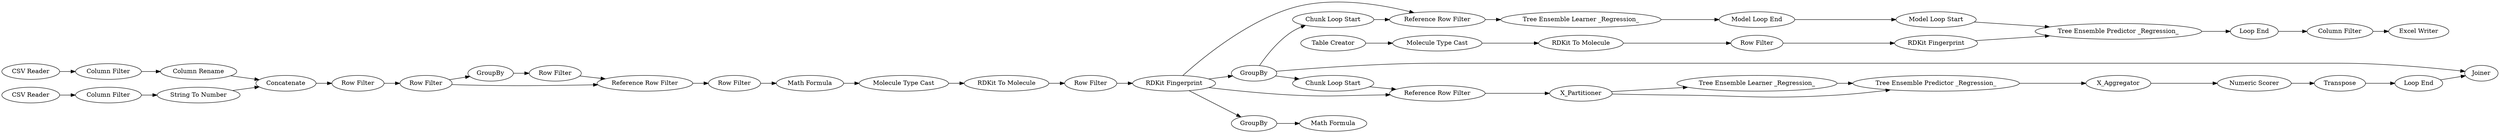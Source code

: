 digraph {
	"-556359093876971070_30" [label="Chunk Loop Start"]
	"-556359093876971070_25" [label="Tree Ensemble Predictor _Regression_"]
	"-556359093876971070_47" [label="Math Formula"]
	"-556359093876971070_36" [label="Model Loop Start"]
	"-556359093876971070_42" [label="Row Filter"]
	"-556359093876971070_43" [label="Molecule Type Cast"]
	"-556359093876971070_27" [label="Numeric Scorer"]
	"-556359093876971070_17" [label="Molecule Type Cast"]
	"-556359093876971070_9" [label=GroupBy]
	"-556359093876971070_5" [label=Concatenate]
	"-556359093876971070_22" [label="Reference Row Filter"]
	"-556359093876971070_10" [label="Row Filter"]
	"-556359093876971070_8" [label="Row Filter"]
	"-556359093876971070_11" [label="Reference Row Filter"]
	"-556359093876971070_46" [label=GroupBy]
	"-556359093876971070_18" [label="Row Filter"]
	"-556359093876971070_3" [label="Column Filter"]
	"-556359093876971070_39" [label="Table Creator"]
	"-556359093876971070_21" [label=GroupBy]
	"-556359093876971070_19" [label="Chunk Loop Start"]
	"-556359093876971070_32" [label="Tree Ensemble Learner _Regression_"]
	"-556359093876971070_7" [label="Row Filter"]
	"-556359093876971070_2" [label="CSV Reader"]
	"-556359093876971070_24" [label="Tree Ensemble Learner _Regression_"]
	"-556359093876971070_40" [label="RDKit To Molecule"]
	"-556359093876971070_6" [label="Column Rename"]
	"-556359093876971070_12" [label="String To Number"]
	"-556359093876971070_31" [label="Reference Row Filter"]
	"-556359093876971070_26" [label=X_Aggregator]
	"-556359093876971070_15" [label="RDKit Fingerprint"]
	"-556359093876971070_16" [label="RDKit To Molecule"]
	"-556359093876971070_20" [label="Loop End"]
	"-556359093876971070_13" [label="Row Filter"]
	"-556359093876971070_23" [label=X_Partitioner]
	"-556359093876971070_35" [label="Model Loop End"]
	"-556359093876971070_14" [label="Math Formula"]
	"-556359093876971070_29" [label=Joiner]
	"-556359093876971070_37" [label="Tree Ensemble Predictor _Regression_"]
	"-556359093876971070_44" [label="Excel Writer"]
	"-556359093876971070_28" [label=Transpose]
	"-556359093876971070_45" [label="Column Filter"]
	"-556359093876971070_41" [label="RDKit Fingerprint"]
	"-556359093876971070_38" [label="Loop End"]
	"-556359093876971070_1" [label="CSV Reader"]
	"-556359093876971070_4" [label="Column Filter"]
	"-556359093876971070_39" -> "-556359093876971070_43"
	"-556359093876971070_37" -> "-556359093876971070_38"
	"-556359093876971070_46" -> "-556359093876971070_47"
	"-556359093876971070_3" -> "-556359093876971070_12"
	"-556359093876971070_43" -> "-556359093876971070_40"
	"-556359093876971070_19" -> "-556359093876971070_22"
	"-556359093876971070_12" -> "-556359093876971070_5"
	"-556359093876971070_14" -> "-556359093876971070_17"
	"-556359093876971070_42" -> "-556359093876971070_41"
	"-556359093876971070_17" -> "-556359093876971070_16"
	"-556359093876971070_30" -> "-556359093876971070_31"
	"-556359093876971070_25" -> "-556359093876971070_26"
	"-556359093876971070_21" -> "-556359093876971070_29"
	"-556359093876971070_15" -> "-556359093876971070_46"
	"-556359093876971070_15" -> "-556359093876971070_31"
	"-556359093876971070_24" -> "-556359093876971070_25"
	"-556359093876971070_7" -> "-556359093876971070_8"
	"-556359093876971070_11" -> "-556359093876971070_13"
	"-556359093876971070_36" -> "-556359093876971070_37"
	"-556359093876971070_2" -> "-556359093876971070_4"
	"-556359093876971070_23" -> "-556359093876971070_24"
	"-556359093876971070_15" -> "-556359093876971070_21"
	"-556359093876971070_9" -> "-556359093876971070_10"
	"-556359093876971070_23" -> "-556359093876971070_25"
	"-556359093876971070_41" -> "-556359093876971070_37"
	"-556359093876971070_4" -> "-556359093876971070_6"
	"-556359093876971070_26" -> "-556359093876971070_27"
	"-556359093876971070_15" -> "-556359093876971070_22"
	"-556359093876971070_35" -> "-556359093876971070_36"
	"-556359093876971070_6" -> "-556359093876971070_5"
	"-556359093876971070_20" -> "-556359093876971070_29"
	"-556359093876971070_27" -> "-556359093876971070_28"
	"-556359093876971070_32" -> "-556359093876971070_35"
	"-556359093876971070_31" -> "-556359093876971070_32"
	"-556359093876971070_21" -> "-556359093876971070_19"
	"-556359093876971070_28" -> "-556359093876971070_20"
	"-556359093876971070_38" -> "-556359093876971070_45"
	"-556359093876971070_8" -> "-556359093876971070_11"
	"-556359093876971070_1" -> "-556359093876971070_3"
	"-556359093876971070_21" -> "-556359093876971070_30"
	"-556359093876971070_22" -> "-556359093876971070_23"
	"-556359093876971070_5" -> "-556359093876971070_7"
	"-556359093876971070_45" -> "-556359093876971070_44"
	"-556359093876971070_16" -> "-556359093876971070_18"
	"-556359093876971070_10" -> "-556359093876971070_11"
	"-556359093876971070_13" -> "-556359093876971070_14"
	"-556359093876971070_40" -> "-556359093876971070_42"
	"-556359093876971070_18" -> "-556359093876971070_15"
	"-556359093876971070_8" -> "-556359093876971070_9"
	rankdir=LR
}
